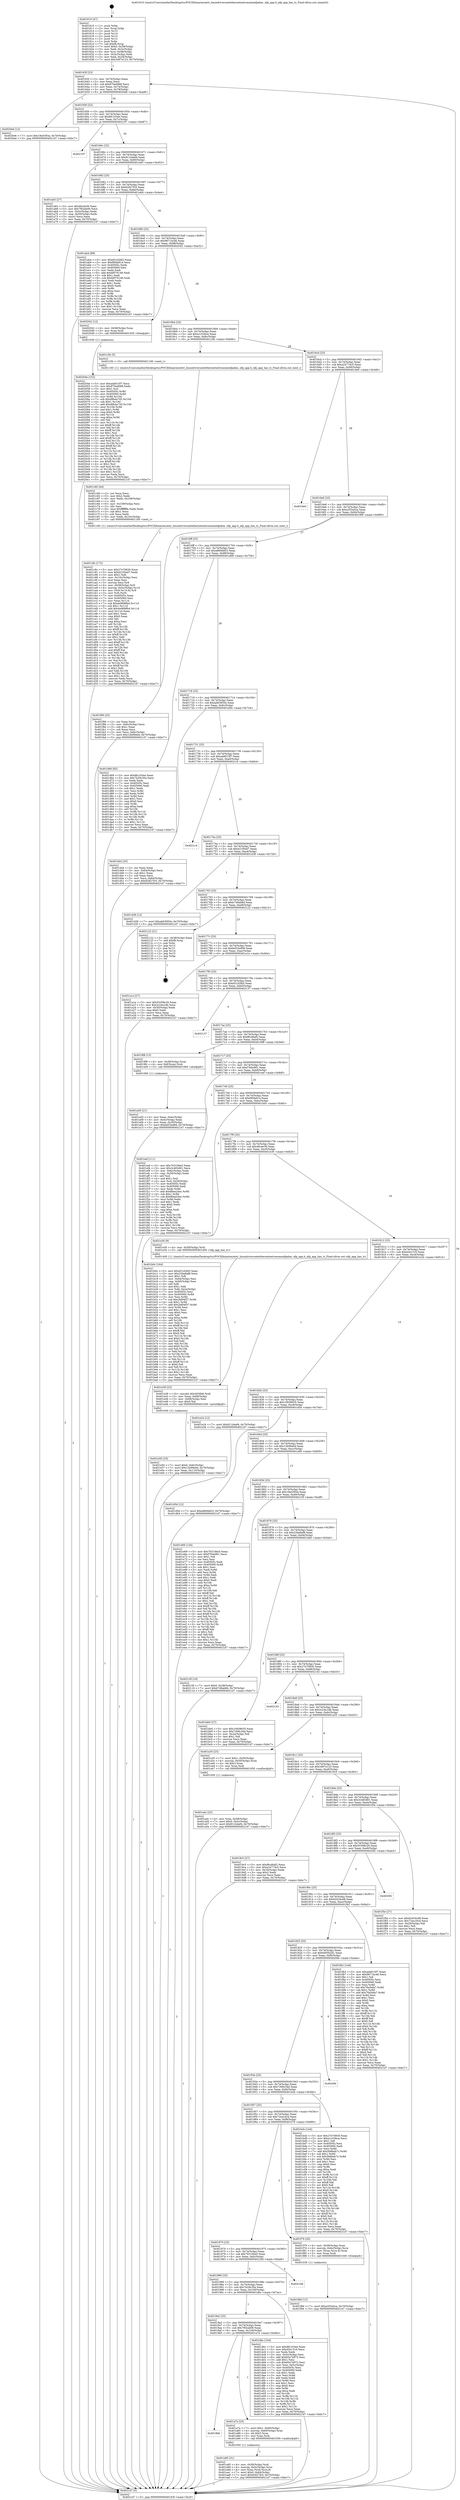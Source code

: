 digraph "0x401610" {
  label = "0x401610 (/mnt/c/Users/mathe/Desktop/tcc/POCII/binaries/extr_linuxdriversnetethernetnetronomenfpabm..nfp_app.h_nfp_app_has_tc_Final-ollvm.out::main(0))"
  labelloc = "t"
  node[shape=record]

  Entry [label="",width=0.3,height=0.3,shape=circle,fillcolor=black,style=filled]
  "0x40163f" [label="{
     0x40163f [23]\l
     | [instrs]\l
     &nbsp;&nbsp;0x40163f \<+3\>: mov -0x70(%rbp),%eax\l
     &nbsp;&nbsp;0x401642 \<+2\>: mov %eax,%ecx\l
     &nbsp;&nbsp;0x401644 \<+6\>: sub $0x870ed068,%ecx\l
     &nbsp;&nbsp;0x40164a \<+3\>: mov %eax,-0x74(%rbp)\l
     &nbsp;&nbsp;0x40164d \<+3\>: mov %ecx,-0x78(%rbp)\l
     &nbsp;&nbsp;0x401650 \<+6\>: je 00000000004020e6 \<main+0xad6\>\l
  }"]
  "0x4020e6" [label="{
     0x4020e6 [12]\l
     | [instrs]\l
     &nbsp;&nbsp;0x4020e6 \<+7\>: movl $0x19a0393a,-0x70(%rbp)\l
     &nbsp;&nbsp;0x4020ed \<+5\>: jmp 00000000004021d7 \<main+0xbc7\>\l
  }"]
  "0x401656" [label="{
     0x401656 [22]\l
     | [instrs]\l
     &nbsp;&nbsp;0x401656 \<+5\>: jmp 000000000040165b \<main+0x4b\>\l
     &nbsp;&nbsp;0x40165b \<+3\>: mov -0x74(%rbp),%eax\l
     &nbsp;&nbsp;0x40165e \<+5\>: sub $0x8fc103ee,%eax\l
     &nbsp;&nbsp;0x401663 \<+3\>: mov %eax,-0x7c(%rbp)\l
     &nbsp;&nbsp;0x401666 \<+6\>: je 0000000000402197 \<main+0xb87\>\l
  }"]
  Exit [label="",width=0.3,height=0.3,shape=circle,fillcolor=black,style=filled,peripheries=2]
  "0x402197" [label="{
     0x402197\l
  }", style=dashed]
  "0x40166c" [label="{
     0x40166c [22]\l
     | [instrs]\l
     &nbsp;&nbsp;0x40166c \<+5\>: jmp 0000000000401671 \<main+0x61\>\l
     &nbsp;&nbsp;0x401671 \<+3\>: mov -0x74(%rbp),%eax\l
     &nbsp;&nbsp;0x401674 \<+5\>: sub $0x911b4ef4,%eax\l
     &nbsp;&nbsp;0x401679 \<+3\>: mov %eax,-0x80(%rbp)\l
     &nbsp;&nbsp;0x40167c \<+6\>: je 0000000000401a63 \<main+0x453\>\l
  }"]
  "0x40204e" [label="{
     0x40204e [152]\l
     | [instrs]\l
     &nbsp;&nbsp;0x40204e \<+5\>: mov $0xadd015f7,%ecx\l
     &nbsp;&nbsp;0x402053 \<+5\>: mov $0x870ed068,%edx\l
     &nbsp;&nbsp;0x402058 \<+3\>: mov $0x1,%sil\l
     &nbsp;&nbsp;0x40205b \<+8\>: mov 0x40505c,%r8d\l
     &nbsp;&nbsp;0x402063 \<+8\>: mov 0x405060,%r9d\l
     &nbsp;&nbsp;0x40206b \<+3\>: mov %r8d,%r10d\l
     &nbsp;&nbsp;0x40206e \<+7\>: sub $0xd9b4a745,%r10d\l
     &nbsp;&nbsp;0x402075 \<+4\>: sub $0x1,%r10d\l
     &nbsp;&nbsp;0x402079 \<+7\>: add $0xd9b4a745,%r10d\l
     &nbsp;&nbsp;0x402080 \<+4\>: imul %r10d,%r8d\l
     &nbsp;&nbsp;0x402084 \<+4\>: and $0x1,%r8d\l
     &nbsp;&nbsp;0x402088 \<+4\>: cmp $0x0,%r8d\l
     &nbsp;&nbsp;0x40208c \<+4\>: sete %r11b\l
     &nbsp;&nbsp;0x402090 \<+4\>: cmp $0xa,%r9d\l
     &nbsp;&nbsp;0x402094 \<+3\>: setl %bl\l
     &nbsp;&nbsp;0x402097 \<+3\>: mov %r11b,%r14b\l
     &nbsp;&nbsp;0x40209a \<+4\>: xor $0xff,%r14b\l
     &nbsp;&nbsp;0x40209e \<+3\>: mov %bl,%r15b\l
     &nbsp;&nbsp;0x4020a1 \<+4\>: xor $0xff,%r15b\l
     &nbsp;&nbsp;0x4020a5 \<+4\>: xor $0x1,%sil\l
     &nbsp;&nbsp;0x4020a9 \<+3\>: mov %r14b,%r12b\l
     &nbsp;&nbsp;0x4020ac \<+4\>: and $0xff,%r12b\l
     &nbsp;&nbsp;0x4020b0 \<+3\>: and %sil,%r11b\l
     &nbsp;&nbsp;0x4020b3 \<+3\>: mov %r15b,%r13b\l
     &nbsp;&nbsp;0x4020b6 \<+4\>: and $0xff,%r13b\l
     &nbsp;&nbsp;0x4020ba \<+3\>: and %sil,%bl\l
     &nbsp;&nbsp;0x4020bd \<+3\>: or %r11b,%r12b\l
     &nbsp;&nbsp;0x4020c0 \<+3\>: or %bl,%r13b\l
     &nbsp;&nbsp;0x4020c3 \<+3\>: xor %r13b,%r12b\l
     &nbsp;&nbsp;0x4020c6 \<+3\>: or %r15b,%r14b\l
     &nbsp;&nbsp;0x4020c9 \<+4\>: xor $0xff,%r14b\l
     &nbsp;&nbsp;0x4020cd \<+4\>: or $0x1,%sil\l
     &nbsp;&nbsp;0x4020d1 \<+3\>: and %sil,%r14b\l
     &nbsp;&nbsp;0x4020d4 \<+3\>: or %r14b,%r12b\l
     &nbsp;&nbsp;0x4020d7 \<+4\>: test $0x1,%r12b\l
     &nbsp;&nbsp;0x4020db \<+3\>: cmovne %edx,%ecx\l
     &nbsp;&nbsp;0x4020de \<+3\>: mov %ecx,-0x70(%rbp)\l
     &nbsp;&nbsp;0x4020e1 \<+5\>: jmp 00000000004021d7 \<main+0xbc7\>\l
  }"]
  "0x401a63" [label="{
     0x401a63 [27]\l
     | [instrs]\l
     &nbsp;&nbsp;0x401a63 \<+5\>: mov $0x46c4e36,%eax\l
     &nbsp;&nbsp;0x401a68 \<+5\>: mov $0x7f02ab06,%ecx\l
     &nbsp;&nbsp;0x401a6d \<+3\>: mov -0x5c(%rbp),%edx\l
     &nbsp;&nbsp;0x401a70 \<+3\>: cmp -0x50(%rbp),%edx\l
     &nbsp;&nbsp;0x401a73 \<+3\>: cmovl %ecx,%eax\l
     &nbsp;&nbsp;0x401a76 \<+3\>: mov %eax,-0x70(%rbp)\l
     &nbsp;&nbsp;0x401a79 \<+5\>: jmp 00000000004021d7 \<main+0xbc7\>\l
  }"]
  "0x401682" [label="{
     0x401682 [25]\l
     | [instrs]\l
     &nbsp;&nbsp;0x401682 \<+5\>: jmp 0000000000401687 \<main+0x77\>\l
     &nbsp;&nbsp;0x401687 \<+3\>: mov -0x74(%rbp),%eax\l
     &nbsp;&nbsp;0x40168a \<+5\>: sub $0x92827fc5,%eax\l
     &nbsp;&nbsp;0x40168f \<+6\>: mov %eax,-0x84(%rbp)\l
     &nbsp;&nbsp;0x401695 \<+6\>: je 0000000000401ab4 \<main+0x4a4\>\l
  }"]
  "0x401f8d" [label="{
     0x401f8d [12]\l
     | [instrs]\l
     &nbsp;&nbsp;0x401f8d \<+7\>: movl $0xa355a5ca,-0x70(%rbp)\l
     &nbsp;&nbsp;0x401f94 \<+5\>: jmp 00000000004021d7 \<main+0xbc7\>\l
  }"]
  "0x401ab4" [label="{
     0x401ab4 [88]\l
     | [instrs]\l
     &nbsp;&nbsp;0x401ab4 \<+5\>: mov $0xd51d2fd3,%eax\l
     &nbsp;&nbsp;0x401ab9 \<+5\>: mov $0xf95fa914,%ecx\l
     &nbsp;&nbsp;0x401abe \<+7\>: mov 0x40505c,%edx\l
     &nbsp;&nbsp;0x401ac5 \<+7\>: mov 0x405060,%esi\l
     &nbsp;&nbsp;0x401acc \<+2\>: mov %edx,%edi\l
     &nbsp;&nbsp;0x401ace \<+6\>: add $0xbf076148,%edi\l
     &nbsp;&nbsp;0x401ad4 \<+3\>: sub $0x1,%edi\l
     &nbsp;&nbsp;0x401ad7 \<+6\>: sub $0xbf076148,%edi\l
     &nbsp;&nbsp;0x401add \<+3\>: imul %edi,%edx\l
     &nbsp;&nbsp;0x401ae0 \<+3\>: and $0x1,%edx\l
     &nbsp;&nbsp;0x401ae3 \<+3\>: cmp $0x0,%edx\l
     &nbsp;&nbsp;0x401ae6 \<+4\>: sete %r8b\l
     &nbsp;&nbsp;0x401aea \<+3\>: cmp $0xa,%esi\l
     &nbsp;&nbsp;0x401aed \<+4\>: setl %r9b\l
     &nbsp;&nbsp;0x401af1 \<+3\>: mov %r8b,%r10b\l
     &nbsp;&nbsp;0x401af4 \<+3\>: and %r9b,%r10b\l
     &nbsp;&nbsp;0x401af7 \<+3\>: xor %r9b,%r8b\l
     &nbsp;&nbsp;0x401afa \<+3\>: or %r8b,%r10b\l
     &nbsp;&nbsp;0x401afd \<+4\>: test $0x1,%r10b\l
     &nbsp;&nbsp;0x401b01 \<+3\>: cmovne %ecx,%eax\l
     &nbsp;&nbsp;0x401b04 \<+3\>: mov %eax,-0x70(%rbp)\l
     &nbsp;&nbsp;0x401b07 \<+5\>: jmp 00000000004021d7 \<main+0xbc7\>\l
  }"]
  "0x40169b" [label="{
     0x40169b [25]\l
     | [instrs]\l
     &nbsp;&nbsp;0x40169b \<+5\>: jmp 00000000004016a0 \<main+0x90\>\l
     &nbsp;&nbsp;0x4016a0 \<+3\>: mov -0x74(%rbp),%eax\l
     &nbsp;&nbsp;0x4016a3 \<+5\>: sub $0x96714c46,%eax\l
     &nbsp;&nbsp;0x4016a8 \<+6\>: mov %eax,-0x88(%rbp)\l
     &nbsp;&nbsp;0x4016ae \<+6\>: je 0000000000402042 \<main+0xa32\>\l
  }"]
  "0x401e50" [label="{
     0x401e50 [25]\l
     | [instrs]\l
     &nbsp;&nbsp;0x401e50 \<+7\>: movl $0x0,-0x6c(%rbp)\l
     &nbsp;&nbsp;0x401e57 \<+7\>: movl $0x12b99a0d,-0x70(%rbp)\l
     &nbsp;&nbsp;0x401e5e \<+6\>: mov %eax,-0x110(%rbp)\l
     &nbsp;&nbsp;0x401e64 \<+5\>: jmp 00000000004021d7 \<main+0xbc7\>\l
  }"]
  "0x402042" [label="{
     0x402042 [12]\l
     | [instrs]\l
     &nbsp;&nbsp;0x402042 \<+4\>: mov -0x58(%rbp),%rax\l
     &nbsp;&nbsp;0x402046 \<+3\>: mov %rax,%rdi\l
     &nbsp;&nbsp;0x402049 \<+5\>: call 0000000000401030 \<free@plt\>\l
     | [calls]\l
     &nbsp;&nbsp;0x401030 \{1\} (unknown)\l
  }"]
  "0x4016b4" [label="{
     0x4016b4 [25]\l
     | [instrs]\l
     &nbsp;&nbsp;0x4016b4 \<+5\>: jmp 00000000004016b9 \<main+0xa9\>\l
     &nbsp;&nbsp;0x4016b9 \<+3\>: mov -0x74(%rbp),%eax\l
     &nbsp;&nbsp;0x4016bc \<+5\>: sub $0xa1c53bce,%eax\l
     &nbsp;&nbsp;0x4016c1 \<+6\>: mov %eax,-0x8c(%rbp)\l
     &nbsp;&nbsp;0x4016c7 \<+6\>: je 0000000000401c5b \<main+0x64b\>\l
  }"]
  "0x401e39" [label="{
     0x401e39 [23]\l
     | [instrs]\l
     &nbsp;&nbsp;0x401e39 \<+10\>: movabs $0x4030b6,%rdi\l
     &nbsp;&nbsp;0x401e43 \<+3\>: mov %eax,-0x68(%rbp)\l
     &nbsp;&nbsp;0x401e46 \<+3\>: mov -0x68(%rbp),%esi\l
     &nbsp;&nbsp;0x401e49 \<+2\>: mov $0x0,%al\l
     &nbsp;&nbsp;0x401e4b \<+5\>: call 0000000000401040 \<printf@plt\>\l
     | [calls]\l
     &nbsp;&nbsp;0x401040 \{1\} (unknown)\l
  }"]
  "0x401c5b" [label="{
     0x401c5b [5]\l
     | [instrs]\l
     &nbsp;&nbsp;0x401c5b \<+5\>: call 0000000000401160 \<next_i\>\l
     | [calls]\l
     &nbsp;&nbsp;0x401160 \{1\} (/mnt/c/Users/mathe/Desktop/tcc/POCII/binaries/extr_linuxdriversnetethernetnetronomenfpabm..nfp_app.h_nfp_app_has_tc_Final-ollvm.out::next_i)\l
  }"]
  "0x4016cd" [label="{
     0x4016cd [25]\l
     | [instrs]\l
     &nbsp;&nbsp;0x4016cd \<+5\>: jmp 00000000004016d2 \<main+0xc2\>\l
     &nbsp;&nbsp;0x4016d2 \<+3\>: mov -0x74(%rbp),%eax\l
     &nbsp;&nbsp;0x4016d5 \<+5\>: sub $0xa24774c5,%eax\l
     &nbsp;&nbsp;0x4016da \<+6\>: mov %eax,-0x90(%rbp)\l
     &nbsp;&nbsp;0x4016e0 \<+6\>: je 00000000004019e0 \<main+0x3d0\>\l
  }"]
  "0x401c8c" [label="{
     0x401c8c [172]\l
     | [instrs]\l
     &nbsp;&nbsp;0x401c8c \<+5\>: mov $0x27e70830,%ecx\l
     &nbsp;&nbsp;0x401c91 \<+5\>: mov $0xb21f5ed7,%edx\l
     &nbsp;&nbsp;0x401c96 \<+3\>: mov $0x1,%dil\l
     &nbsp;&nbsp;0x401c99 \<+6\>: mov -0x10c(%rbp),%esi\l
     &nbsp;&nbsp;0x401c9f \<+3\>: imul %eax,%esi\l
     &nbsp;&nbsp;0x401ca2 \<+3\>: movslq %esi,%r8\l
     &nbsp;&nbsp;0x401ca5 \<+4\>: mov -0x58(%rbp),%r9\l
     &nbsp;&nbsp;0x401ca9 \<+4\>: movslq -0x5c(%rbp),%r10\l
     &nbsp;&nbsp;0x401cad \<+4\>: mov (%r9,%r10,8),%r9\l
     &nbsp;&nbsp;0x401cb1 \<+3\>: mov %r8,(%r9)\l
     &nbsp;&nbsp;0x401cb4 \<+7\>: mov 0x40505c,%eax\l
     &nbsp;&nbsp;0x401cbb \<+7\>: mov 0x405060,%esi\l
     &nbsp;&nbsp;0x401cc2 \<+3\>: mov %eax,%r11d\l
     &nbsp;&nbsp;0x401cc5 \<+7\>: sub $0x4e9688b4,%r11d\l
     &nbsp;&nbsp;0x401ccc \<+4\>: sub $0x1,%r11d\l
     &nbsp;&nbsp;0x401cd0 \<+7\>: add $0x4e9688b4,%r11d\l
     &nbsp;&nbsp;0x401cd7 \<+4\>: imul %r11d,%eax\l
     &nbsp;&nbsp;0x401cdb \<+3\>: and $0x1,%eax\l
     &nbsp;&nbsp;0x401cde \<+3\>: cmp $0x0,%eax\l
     &nbsp;&nbsp;0x401ce1 \<+3\>: sete %bl\l
     &nbsp;&nbsp;0x401ce4 \<+3\>: cmp $0xa,%esi\l
     &nbsp;&nbsp;0x401ce7 \<+4\>: setl %r14b\l
     &nbsp;&nbsp;0x401ceb \<+3\>: mov %bl,%r15b\l
     &nbsp;&nbsp;0x401cee \<+4\>: xor $0xff,%r15b\l
     &nbsp;&nbsp;0x401cf2 \<+3\>: mov %r14b,%r12b\l
     &nbsp;&nbsp;0x401cf5 \<+4\>: xor $0xff,%r12b\l
     &nbsp;&nbsp;0x401cf9 \<+4\>: xor $0x1,%dil\l
     &nbsp;&nbsp;0x401cfd \<+3\>: mov %r15b,%r13b\l
     &nbsp;&nbsp;0x401d00 \<+4\>: and $0xff,%r13b\l
     &nbsp;&nbsp;0x401d04 \<+3\>: and %dil,%bl\l
     &nbsp;&nbsp;0x401d07 \<+3\>: mov %r12b,%al\l
     &nbsp;&nbsp;0x401d0a \<+2\>: and $0xff,%al\l
     &nbsp;&nbsp;0x401d0c \<+3\>: and %dil,%r14b\l
     &nbsp;&nbsp;0x401d0f \<+3\>: or %bl,%r13b\l
     &nbsp;&nbsp;0x401d12 \<+3\>: or %r14b,%al\l
     &nbsp;&nbsp;0x401d15 \<+3\>: xor %al,%r13b\l
     &nbsp;&nbsp;0x401d18 \<+3\>: or %r12b,%r15b\l
     &nbsp;&nbsp;0x401d1b \<+4\>: xor $0xff,%r15b\l
     &nbsp;&nbsp;0x401d1f \<+4\>: or $0x1,%dil\l
     &nbsp;&nbsp;0x401d23 \<+3\>: and %dil,%r15b\l
     &nbsp;&nbsp;0x401d26 \<+3\>: or %r15b,%r13b\l
     &nbsp;&nbsp;0x401d29 \<+4\>: test $0x1,%r13b\l
     &nbsp;&nbsp;0x401d2d \<+3\>: cmovne %edx,%ecx\l
     &nbsp;&nbsp;0x401d30 \<+3\>: mov %ecx,-0x70(%rbp)\l
     &nbsp;&nbsp;0x401d33 \<+5\>: jmp 00000000004021d7 \<main+0xbc7\>\l
  }"]
  "0x4019e0" [label="{
     0x4019e0\l
  }", style=dashed]
  "0x4016e6" [label="{
     0x4016e6 [25]\l
     | [instrs]\l
     &nbsp;&nbsp;0x4016e6 \<+5\>: jmp 00000000004016eb \<main+0xdb\>\l
     &nbsp;&nbsp;0x4016eb \<+3\>: mov -0x74(%rbp),%eax\l
     &nbsp;&nbsp;0x4016ee \<+5\>: sub $0xa355a5ca,%eax\l
     &nbsp;&nbsp;0x4016f3 \<+6\>: mov %eax,-0x94(%rbp)\l
     &nbsp;&nbsp;0x4016f9 \<+6\>: je 0000000000401f99 \<main+0x989\>\l
  }"]
  "0x401c60" [label="{
     0x401c60 [44]\l
     | [instrs]\l
     &nbsp;&nbsp;0x401c60 \<+2\>: xor %ecx,%ecx\l
     &nbsp;&nbsp;0x401c62 \<+5\>: mov $0x2,%edx\l
     &nbsp;&nbsp;0x401c67 \<+6\>: mov %edx,-0x108(%rbp)\l
     &nbsp;&nbsp;0x401c6d \<+1\>: cltd\l
     &nbsp;&nbsp;0x401c6e \<+6\>: mov -0x108(%rbp),%esi\l
     &nbsp;&nbsp;0x401c74 \<+2\>: idiv %esi\l
     &nbsp;&nbsp;0x401c76 \<+6\>: imul $0xfffffffe,%edx,%edx\l
     &nbsp;&nbsp;0x401c7c \<+3\>: sub $0x1,%ecx\l
     &nbsp;&nbsp;0x401c7f \<+2\>: sub %ecx,%edx\l
     &nbsp;&nbsp;0x401c81 \<+6\>: mov %edx,-0x10c(%rbp)\l
     &nbsp;&nbsp;0x401c87 \<+5\>: call 0000000000401160 \<next_i\>\l
     | [calls]\l
     &nbsp;&nbsp;0x401160 \{1\} (/mnt/c/Users/mathe/Desktop/tcc/POCII/binaries/extr_linuxdriversnetethernetnetronomenfpabm..nfp_app.h_nfp_app_has_tc_Final-ollvm.out::next_i)\l
  }"]
  "0x401f99" [label="{
     0x401f99 [25]\l
     | [instrs]\l
     &nbsp;&nbsp;0x401f99 \<+2\>: xor %eax,%eax\l
     &nbsp;&nbsp;0x401f9b \<+3\>: mov -0x6c(%rbp),%ecx\l
     &nbsp;&nbsp;0x401f9e \<+3\>: sub $0x1,%eax\l
     &nbsp;&nbsp;0x401fa1 \<+2\>: sub %eax,%ecx\l
     &nbsp;&nbsp;0x401fa3 \<+3\>: mov %ecx,-0x6c(%rbp)\l
     &nbsp;&nbsp;0x401fa6 \<+7\>: movl $0x12b99a0d,-0x70(%rbp)\l
     &nbsp;&nbsp;0x401fad \<+5\>: jmp 00000000004021d7 \<main+0xbc7\>\l
  }"]
  "0x4016ff" [label="{
     0x4016ff [25]\l
     | [instrs]\l
     &nbsp;&nbsp;0x4016ff \<+5\>: jmp 0000000000401704 \<main+0xf4\>\l
     &nbsp;&nbsp;0x401704 \<+3\>: mov -0x74(%rbp),%eax\l
     &nbsp;&nbsp;0x401707 \<+5\>: sub $0xa869dd53,%eax\l
     &nbsp;&nbsp;0x40170c \<+6\>: mov %eax,-0x98(%rbp)\l
     &nbsp;&nbsp;0x401712 \<+6\>: je 0000000000401d69 \<main+0x759\>\l
  }"]
  "0x401a95" [label="{
     0x401a95 [31]\l
     | [instrs]\l
     &nbsp;&nbsp;0x401a95 \<+4\>: mov -0x58(%rbp),%rdi\l
     &nbsp;&nbsp;0x401a99 \<+4\>: movslq -0x5c(%rbp),%rcx\l
     &nbsp;&nbsp;0x401a9d \<+4\>: mov %rax,(%rdi,%rcx,8)\l
     &nbsp;&nbsp;0x401aa1 \<+7\>: movl $0x0,-0x64(%rbp)\l
     &nbsp;&nbsp;0x401aa8 \<+7\>: movl $0x92827fc5,-0x70(%rbp)\l
     &nbsp;&nbsp;0x401aaf \<+5\>: jmp 00000000004021d7 \<main+0xbc7\>\l
  }"]
  "0x401d69" [label="{
     0x401d69 [83]\l
     | [instrs]\l
     &nbsp;&nbsp;0x401d69 \<+5\>: mov $0x8fc103ee,%eax\l
     &nbsp;&nbsp;0x401d6e \<+5\>: mov $0x7b29c35a,%ecx\l
     &nbsp;&nbsp;0x401d73 \<+2\>: xor %edx,%edx\l
     &nbsp;&nbsp;0x401d75 \<+7\>: mov 0x40505c,%esi\l
     &nbsp;&nbsp;0x401d7c \<+7\>: mov 0x405060,%edi\l
     &nbsp;&nbsp;0x401d83 \<+3\>: sub $0x1,%edx\l
     &nbsp;&nbsp;0x401d86 \<+3\>: mov %esi,%r8d\l
     &nbsp;&nbsp;0x401d89 \<+3\>: add %edx,%r8d\l
     &nbsp;&nbsp;0x401d8c \<+4\>: imul %r8d,%esi\l
     &nbsp;&nbsp;0x401d90 \<+3\>: and $0x1,%esi\l
     &nbsp;&nbsp;0x401d93 \<+3\>: cmp $0x0,%esi\l
     &nbsp;&nbsp;0x401d96 \<+4\>: sete %r9b\l
     &nbsp;&nbsp;0x401d9a \<+3\>: cmp $0xa,%edi\l
     &nbsp;&nbsp;0x401d9d \<+4\>: setl %r10b\l
     &nbsp;&nbsp;0x401da1 \<+3\>: mov %r9b,%r11b\l
     &nbsp;&nbsp;0x401da4 \<+3\>: and %r10b,%r11b\l
     &nbsp;&nbsp;0x401da7 \<+3\>: xor %r10b,%r9b\l
     &nbsp;&nbsp;0x401daa \<+3\>: or %r9b,%r11b\l
     &nbsp;&nbsp;0x401dad \<+4\>: test $0x1,%r11b\l
     &nbsp;&nbsp;0x401db1 \<+3\>: cmovne %ecx,%eax\l
     &nbsp;&nbsp;0x401db4 \<+3\>: mov %eax,-0x70(%rbp)\l
     &nbsp;&nbsp;0x401db7 \<+5\>: jmp 00000000004021d7 \<main+0xbc7\>\l
  }"]
  "0x401718" [label="{
     0x401718 [25]\l
     | [instrs]\l
     &nbsp;&nbsp;0x401718 \<+5\>: jmp 000000000040171d \<main+0x10d\>\l
     &nbsp;&nbsp;0x40171d \<+3\>: mov -0x74(%rbp),%eax\l
     &nbsp;&nbsp;0x401720 \<+5\>: sub $0xab63955e,%eax\l
     &nbsp;&nbsp;0x401725 \<+6\>: mov %eax,-0x9c(%rbp)\l
     &nbsp;&nbsp;0x40172b \<+6\>: je 0000000000401d44 \<main+0x734\>\l
  }"]
  "0x4019bb" [label="{
     0x4019bb\l
  }", style=dashed]
  "0x401d44" [label="{
     0x401d44 [25]\l
     | [instrs]\l
     &nbsp;&nbsp;0x401d44 \<+2\>: xor %eax,%eax\l
     &nbsp;&nbsp;0x401d46 \<+3\>: mov -0x64(%rbp),%ecx\l
     &nbsp;&nbsp;0x401d49 \<+3\>: sub $0x1,%eax\l
     &nbsp;&nbsp;0x401d4c \<+2\>: sub %eax,%ecx\l
     &nbsp;&nbsp;0x401d4e \<+3\>: mov %ecx,-0x64(%rbp)\l
     &nbsp;&nbsp;0x401d51 \<+7\>: movl $0x92827fc5,-0x70(%rbp)\l
     &nbsp;&nbsp;0x401d58 \<+5\>: jmp 00000000004021d7 \<main+0xbc7\>\l
  }"]
  "0x401731" [label="{
     0x401731 [25]\l
     | [instrs]\l
     &nbsp;&nbsp;0x401731 \<+5\>: jmp 0000000000401736 \<main+0x126\>\l
     &nbsp;&nbsp;0x401736 \<+3\>: mov -0x74(%rbp),%eax\l
     &nbsp;&nbsp;0x401739 \<+5\>: sub $0xadd015f7,%eax\l
     &nbsp;&nbsp;0x40173e \<+6\>: mov %eax,-0xa0(%rbp)\l
     &nbsp;&nbsp;0x401744 \<+6\>: je 00000000004021c4 \<main+0xbb4\>\l
  }"]
  "0x401a7e" [label="{
     0x401a7e [23]\l
     | [instrs]\l
     &nbsp;&nbsp;0x401a7e \<+7\>: movl $0x1,-0x60(%rbp)\l
     &nbsp;&nbsp;0x401a85 \<+4\>: movslq -0x60(%rbp),%rax\l
     &nbsp;&nbsp;0x401a89 \<+4\>: shl $0x3,%rax\l
     &nbsp;&nbsp;0x401a8d \<+3\>: mov %rax,%rdi\l
     &nbsp;&nbsp;0x401a90 \<+5\>: call 0000000000401050 \<malloc@plt\>\l
     | [calls]\l
     &nbsp;&nbsp;0x401050 \{1\} (unknown)\l
  }"]
  "0x4021c4" [label="{
     0x4021c4\l
  }", style=dashed]
  "0x40174a" [label="{
     0x40174a [25]\l
     | [instrs]\l
     &nbsp;&nbsp;0x40174a \<+5\>: jmp 000000000040174f \<main+0x13f\>\l
     &nbsp;&nbsp;0x40174f \<+3\>: mov -0x74(%rbp),%eax\l
     &nbsp;&nbsp;0x401752 \<+5\>: sub $0xb21f5ed7,%eax\l
     &nbsp;&nbsp;0x401757 \<+6\>: mov %eax,-0xa4(%rbp)\l
     &nbsp;&nbsp;0x40175d \<+6\>: je 0000000000401d38 \<main+0x728\>\l
  }"]
  "0x4019a2" [label="{
     0x4019a2 [25]\l
     | [instrs]\l
     &nbsp;&nbsp;0x4019a2 \<+5\>: jmp 00000000004019a7 \<main+0x397\>\l
     &nbsp;&nbsp;0x4019a7 \<+3\>: mov -0x74(%rbp),%eax\l
     &nbsp;&nbsp;0x4019aa \<+5\>: sub $0x7f02ab06,%eax\l
     &nbsp;&nbsp;0x4019af \<+6\>: mov %eax,-0x104(%rbp)\l
     &nbsp;&nbsp;0x4019b5 \<+6\>: je 0000000000401a7e \<main+0x46e\>\l
  }"]
  "0x401d38" [label="{
     0x401d38 [12]\l
     | [instrs]\l
     &nbsp;&nbsp;0x401d38 \<+7\>: movl $0xab63955e,-0x70(%rbp)\l
     &nbsp;&nbsp;0x401d3f \<+5\>: jmp 00000000004021d7 \<main+0xbc7\>\l
  }"]
  "0x401763" [label="{
     0x401763 [25]\l
     | [instrs]\l
     &nbsp;&nbsp;0x401763 \<+5\>: jmp 0000000000401768 \<main+0x158\>\l
     &nbsp;&nbsp;0x401768 \<+3\>: mov -0x74(%rbp),%eax\l
     &nbsp;&nbsp;0x40176b \<+5\>: sub $0xb749ab8d,%eax\l
     &nbsp;&nbsp;0x401770 \<+6\>: mov %eax,-0xa8(%rbp)\l
     &nbsp;&nbsp;0x401776 \<+6\>: je 0000000000402122 \<main+0xb12\>\l
  }"]
  "0x401dbc" [label="{
     0x401dbc [104]\l
     | [instrs]\l
     &nbsp;&nbsp;0x401dbc \<+5\>: mov $0x8fc103ee,%eax\l
     &nbsp;&nbsp;0x401dc1 \<+5\>: mov $0xd3e1316,%ecx\l
     &nbsp;&nbsp;0x401dc6 \<+2\>: xor %edx,%edx\l
     &nbsp;&nbsp;0x401dc8 \<+3\>: mov -0x5c(%rbp),%esi\l
     &nbsp;&nbsp;0x401dcb \<+6\>: add $0x65a74972,%esi\l
     &nbsp;&nbsp;0x401dd1 \<+3\>: add $0x1,%esi\l
     &nbsp;&nbsp;0x401dd4 \<+6\>: sub $0x65a74972,%esi\l
     &nbsp;&nbsp;0x401dda \<+3\>: mov %esi,-0x5c(%rbp)\l
     &nbsp;&nbsp;0x401ddd \<+7\>: mov 0x40505c,%esi\l
     &nbsp;&nbsp;0x401de4 \<+7\>: mov 0x405060,%edi\l
     &nbsp;&nbsp;0x401deb \<+3\>: sub $0x1,%edx\l
     &nbsp;&nbsp;0x401dee \<+3\>: mov %esi,%r8d\l
     &nbsp;&nbsp;0x401df1 \<+3\>: add %edx,%r8d\l
     &nbsp;&nbsp;0x401df4 \<+4\>: imul %r8d,%esi\l
     &nbsp;&nbsp;0x401df8 \<+3\>: and $0x1,%esi\l
     &nbsp;&nbsp;0x401dfb \<+3\>: cmp $0x0,%esi\l
     &nbsp;&nbsp;0x401dfe \<+4\>: sete %r9b\l
     &nbsp;&nbsp;0x401e02 \<+3\>: cmp $0xa,%edi\l
     &nbsp;&nbsp;0x401e05 \<+4\>: setl %r10b\l
     &nbsp;&nbsp;0x401e09 \<+3\>: mov %r9b,%r11b\l
     &nbsp;&nbsp;0x401e0c \<+3\>: and %r10b,%r11b\l
     &nbsp;&nbsp;0x401e0f \<+3\>: xor %r10b,%r9b\l
     &nbsp;&nbsp;0x401e12 \<+3\>: or %r9b,%r11b\l
     &nbsp;&nbsp;0x401e15 \<+4\>: test $0x1,%r11b\l
     &nbsp;&nbsp;0x401e19 \<+3\>: cmovne %ecx,%eax\l
     &nbsp;&nbsp;0x401e1c \<+3\>: mov %eax,-0x70(%rbp)\l
     &nbsp;&nbsp;0x401e1f \<+5\>: jmp 00000000004021d7 \<main+0xbc7\>\l
  }"]
  "0x402122" [label="{
     0x402122 [21]\l
     | [instrs]\l
     &nbsp;&nbsp;0x402122 \<+3\>: mov -0x38(%rbp),%eax\l
     &nbsp;&nbsp;0x402125 \<+7\>: add $0xf8,%rsp\l
     &nbsp;&nbsp;0x40212c \<+1\>: pop %rbx\l
     &nbsp;&nbsp;0x40212d \<+2\>: pop %r12\l
     &nbsp;&nbsp;0x40212f \<+2\>: pop %r13\l
     &nbsp;&nbsp;0x402131 \<+2\>: pop %r14\l
     &nbsp;&nbsp;0x402133 \<+2\>: pop %r15\l
     &nbsp;&nbsp;0x402135 \<+1\>: pop %rbp\l
     &nbsp;&nbsp;0x402136 \<+1\>: ret\l
  }"]
  "0x40177c" [label="{
     0x40177c [25]\l
     | [instrs]\l
     &nbsp;&nbsp;0x40177c \<+5\>: jmp 0000000000401781 \<main+0x171\>\l
     &nbsp;&nbsp;0x401781 \<+3\>: mov -0x74(%rbp),%eax\l
     &nbsp;&nbsp;0x401784 \<+5\>: sub $0xbd33ed69,%eax\l
     &nbsp;&nbsp;0x401789 \<+6\>: mov %eax,-0xac(%rbp)\l
     &nbsp;&nbsp;0x40178f \<+6\>: je 0000000000401a1a \<main+0x40a\>\l
  }"]
  "0x401989" [label="{
     0x401989 [25]\l
     | [instrs]\l
     &nbsp;&nbsp;0x401989 \<+5\>: jmp 000000000040198e \<main+0x37e\>\l
     &nbsp;&nbsp;0x40198e \<+3\>: mov -0x74(%rbp),%eax\l
     &nbsp;&nbsp;0x401991 \<+5\>: sub $0x7b29c35a,%eax\l
     &nbsp;&nbsp;0x401996 \<+6\>: mov %eax,-0x100(%rbp)\l
     &nbsp;&nbsp;0x40199c \<+6\>: je 0000000000401dbc \<main+0x7ac\>\l
  }"]
  "0x401a1a" [label="{
     0x401a1a [27]\l
     | [instrs]\l
     &nbsp;&nbsp;0x401a1a \<+5\>: mov $0x55308c20,%eax\l
     &nbsp;&nbsp;0x401a1f \<+5\>: mov $0x2c24e1db,%ecx\l
     &nbsp;&nbsp;0x401a24 \<+3\>: mov -0x30(%rbp),%edx\l
     &nbsp;&nbsp;0x401a27 \<+3\>: cmp $0x0,%edx\l
     &nbsp;&nbsp;0x401a2a \<+3\>: cmove %ecx,%eax\l
     &nbsp;&nbsp;0x401a2d \<+3\>: mov %eax,-0x70(%rbp)\l
     &nbsp;&nbsp;0x401a30 \<+5\>: jmp 00000000004021d7 \<main+0xbc7\>\l
  }"]
  "0x401795" [label="{
     0x401795 [25]\l
     | [instrs]\l
     &nbsp;&nbsp;0x401795 \<+5\>: jmp 000000000040179a \<main+0x18a\>\l
     &nbsp;&nbsp;0x40179a \<+3\>: mov -0x74(%rbp),%eax\l
     &nbsp;&nbsp;0x40179d \<+5\>: sub $0xd51d2fd3,%eax\l
     &nbsp;&nbsp;0x4017a2 \<+6\>: mov %eax,-0xb0(%rbp)\l
     &nbsp;&nbsp;0x4017a8 \<+6\>: je 0000000000402137 \<main+0xb27\>\l
  }"]
  "0x4021b8" [label="{
     0x4021b8\l
  }", style=dashed]
  "0x402137" [label="{
     0x402137\l
  }", style=dashed]
  "0x4017ae" [label="{
     0x4017ae [25]\l
     | [instrs]\l
     &nbsp;&nbsp;0x4017ae \<+5\>: jmp 00000000004017b3 \<main+0x1a3\>\l
     &nbsp;&nbsp;0x4017b3 \<+3\>: mov -0x74(%rbp),%eax\l
     &nbsp;&nbsp;0x4017b6 \<+5\>: sub $0xf6cd6af2,%eax\l
     &nbsp;&nbsp;0x4017bb \<+6\>: mov %eax,-0xb4(%rbp)\l
     &nbsp;&nbsp;0x4017c1 \<+6\>: je 00000000004019f8 \<main+0x3e8\>\l
  }"]
  "0x401970" [label="{
     0x401970 [25]\l
     | [instrs]\l
     &nbsp;&nbsp;0x401970 \<+5\>: jmp 0000000000401975 \<main+0x365\>\l
     &nbsp;&nbsp;0x401975 \<+3\>: mov -0x74(%rbp),%eax\l
     &nbsp;&nbsp;0x401978 \<+5\>: sub $0x76310be5,%eax\l
     &nbsp;&nbsp;0x40197d \<+6\>: mov %eax,-0xfc(%rbp)\l
     &nbsp;&nbsp;0x401983 \<+6\>: je 00000000004021b8 \<main+0xba8\>\l
  }"]
  "0x4019f8" [label="{
     0x4019f8 [13]\l
     | [instrs]\l
     &nbsp;&nbsp;0x4019f8 \<+4\>: mov -0x48(%rbp),%rax\l
     &nbsp;&nbsp;0x4019fc \<+4\>: mov 0x8(%rax),%rdi\l
     &nbsp;&nbsp;0x401a00 \<+5\>: call 0000000000401060 \<atoi@plt\>\l
     | [calls]\l
     &nbsp;&nbsp;0x401060 \{1\} (unknown)\l
  }"]
  "0x4017c7" [label="{
     0x4017c7 [25]\l
     | [instrs]\l
     &nbsp;&nbsp;0x4017c7 \<+5\>: jmp 00000000004017cc \<main+0x1bc\>\l
     &nbsp;&nbsp;0x4017cc \<+3\>: mov -0x74(%rbp),%eax\l
     &nbsp;&nbsp;0x4017cf \<+5\>: sub $0xf764e991,%eax\l
     &nbsp;&nbsp;0x4017d4 \<+6\>: mov %eax,-0xb8(%rbp)\l
     &nbsp;&nbsp;0x4017da \<+6\>: je 0000000000401eef \<main+0x8df\>\l
  }"]
  "0x401f79" [label="{
     0x401f79 [20]\l
     | [instrs]\l
     &nbsp;&nbsp;0x401f79 \<+4\>: mov -0x58(%rbp),%rax\l
     &nbsp;&nbsp;0x401f7d \<+4\>: movslq -0x6c(%rbp),%rcx\l
     &nbsp;&nbsp;0x401f81 \<+4\>: mov (%rax,%rcx,8),%rax\l
     &nbsp;&nbsp;0x401f85 \<+3\>: mov %rax,%rdi\l
     &nbsp;&nbsp;0x401f88 \<+5\>: call 0000000000401030 \<free@plt\>\l
     | [calls]\l
     &nbsp;&nbsp;0x401030 \{1\} (unknown)\l
  }"]
  "0x401eef" [label="{
     0x401eef [111]\l
     | [instrs]\l
     &nbsp;&nbsp;0x401eef \<+5\>: mov $0x76310be5,%eax\l
     &nbsp;&nbsp;0x401ef4 \<+5\>: mov $0x3c483d91,%ecx\l
     &nbsp;&nbsp;0x401ef9 \<+3\>: mov -0x6c(%rbp),%edx\l
     &nbsp;&nbsp;0x401efc \<+3\>: cmp -0x50(%rbp),%edx\l
     &nbsp;&nbsp;0x401eff \<+4\>: setl %sil\l
     &nbsp;&nbsp;0x401f03 \<+4\>: and $0x1,%sil\l
     &nbsp;&nbsp;0x401f07 \<+4\>: mov %sil,-0x29(%rbp)\l
     &nbsp;&nbsp;0x401f0b \<+7\>: mov 0x40505c,%edx\l
     &nbsp;&nbsp;0x401f12 \<+7\>: mov 0x405060,%edi\l
     &nbsp;&nbsp;0x401f19 \<+3\>: mov %edx,%r8d\l
     &nbsp;&nbsp;0x401f1c \<+7\>: add $0x8bea24ec,%r8d\l
     &nbsp;&nbsp;0x401f23 \<+4\>: sub $0x1,%r8d\l
     &nbsp;&nbsp;0x401f27 \<+7\>: sub $0x8bea24ec,%r8d\l
     &nbsp;&nbsp;0x401f2e \<+4\>: imul %r8d,%edx\l
     &nbsp;&nbsp;0x401f32 \<+3\>: and $0x1,%edx\l
     &nbsp;&nbsp;0x401f35 \<+3\>: cmp $0x0,%edx\l
     &nbsp;&nbsp;0x401f38 \<+4\>: sete %sil\l
     &nbsp;&nbsp;0x401f3c \<+3\>: cmp $0xa,%edi\l
     &nbsp;&nbsp;0x401f3f \<+4\>: setl %r9b\l
     &nbsp;&nbsp;0x401f43 \<+3\>: mov %sil,%r10b\l
     &nbsp;&nbsp;0x401f46 \<+3\>: and %r9b,%r10b\l
     &nbsp;&nbsp;0x401f49 \<+3\>: xor %r9b,%sil\l
     &nbsp;&nbsp;0x401f4c \<+3\>: or %sil,%r10b\l
     &nbsp;&nbsp;0x401f4f \<+4\>: test $0x1,%r10b\l
     &nbsp;&nbsp;0x401f53 \<+3\>: cmovne %ecx,%eax\l
     &nbsp;&nbsp;0x401f56 \<+3\>: mov %eax,-0x70(%rbp)\l
     &nbsp;&nbsp;0x401f59 \<+5\>: jmp 00000000004021d7 \<main+0xbc7\>\l
  }"]
  "0x4017e0" [label="{
     0x4017e0 [25]\l
     | [instrs]\l
     &nbsp;&nbsp;0x4017e0 \<+5\>: jmp 00000000004017e5 \<main+0x1d5\>\l
     &nbsp;&nbsp;0x4017e5 \<+3\>: mov -0x74(%rbp),%eax\l
     &nbsp;&nbsp;0x4017e8 \<+5\>: sub $0xf95fa914,%eax\l
     &nbsp;&nbsp;0x4017ed \<+6\>: mov %eax,-0xbc(%rbp)\l
     &nbsp;&nbsp;0x4017f3 \<+6\>: je 0000000000401b0c \<main+0x4fc\>\l
  }"]
  "0x401957" [label="{
     0x401957 [25]\l
     | [instrs]\l
     &nbsp;&nbsp;0x401957 \<+5\>: jmp 000000000040195c \<main+0x34c\>\l
     &nbsp;&nbsp;0x40195c \<+3\>: mov -0x74(%rbp),%eax\l
     &nbsp;&nbsp;0x40195f \<+5\>: sub $0x72ea16c4,%eax\l
     &nbsp;&nbsp;0x401964 \<+6\>: mov %eax,-0xf8(%rbp)\l
     &nbsp;&nbsp;0x40196a \<+6\>: je 0000000000401f79 \<main+0x969\>\l
  }"]
  "0x401b0c" [label="{
     0x401b0c [164]\l
     | [instrs]\l
     &nbsp;&nbsp;0x401b0c \<+5\>: mov $0xd51d2fd3,%eax\l
     &nbsp;&nbsp;0x401b11 \<+5\>: mov $0x22ba8af8,%ecx\l
     &nbsp;&nbsp;0x401b16 \<+2\>: mov $0x1,%dl\l
     &nbsp;&nbsp;0x401b18 \<+3\>: mov -0x64(%rbp),%esi\l
     &nbsp;&nbsp;0x401b1b \<+3\>: cmp -0x60(%rbp),%esi\l
     &nbsp;&nbsp;0x401b1e \<+4\>: setl %dil\l
     &nbsp;&nbsp;0x401b22 \<+4\>: and $0x1,%dil\l
     &nbsp;&nbsp;0x401b26 \<+4\>: mov %dil,-0x2a(%rbp)\l
     &nbsp;&nbsp;0x401b2a \<+7\>: mov 0x40505c,%esi\l
     &nbsp;&nbsp;0x401b31 \<+8\>: mov 0x405060,%r8d\l
     &nbsp;&nbsp;0x401b39 \<+3\>: mov %esi,%r9d\l
     &nbsp;&nbsp;0x401b3c \<+7\>: sub $0x2bf04f37,%r9d\l
     &nbsp;&nbsp;0x401b43 \<+4\>: sub $0x1,%r9d\l
     &nbsp;&nbsp;0x401b47 \<+7\>: add $0x2bf04f37,%r9d\l
     &nbsp;&nbsp;0x401b4e \<+4\>: imul %r9d,%esi\l
     &nbsp;&nbsp;0x401b52 \<+3\>: and $0x1,%esi\l
     &nbsp;&nbsp;0x401b55 \<+3\>: cmp $0x0,%esi\l
     &nbsp;&nbsp;0x401b58 \<+4\>: sete %dil\l
     &nbsp;&nbsp;0x401b5c \<+4\>: cmp $0xa,%r8d\l
     &nbsp;&nbsp;0x401b60 \<+4\>: setl %r10b\l
     &nbsp;&nbsp;0x401b64 \<+3\>: mov %dil,%r11b\l
     &nbsp;&nbsp;0x401b67 \<+4\>: xor $0xff,%r11b\l
     &nbsp;&nbsp;0x401b6b \<+3\>: mov %r10b,%bl\l
     &nbsp;&nbsp;0x401b6e \<+3\>: xor $0xff,%bl\l
     &nbsp;&nbsp;0x401b71 \<+3\>: xor $0x0,%dl\l
     &nbsp;&nbsp;0x401b74 \<+3\>: mov %r11b,%r14b\l
     &nbsp;&nbsp;0x401b77 \<+4\>: and $0x0,%r14b\l
     &nbsp;&nbsp;0x401b7b \<+3\>: and %dl,%dil\l
     &nbsp;&nbsp;0x401b7e \<+3\>: mov %bl,%r15b\l
     &nbsp;&nbsp;0x401b81 \<+4\>: and $0x0,%r15b\l
     &nbsp;&nbsp;0x401b85 \<+3\>: and %dl,%r10b\l
     &nbsp;&nbsp;0x401b88 \<+3\>: or %dil,%r14b\l
     &nbsp;&nbsp;0x401b8b \<+3\>: or %r10b,%r15b\l
     &nbsp;&nbsp;0x401b8e \<+3\>: xor %r15b,%r14b\l
     &nbsp;&nbsp;0x401b91 \<+3\>: or %bl,%r11b\l
     &nbsp;&nbsp;0x401b94 \<+4\>: xor $0xff,%r11b\l
     &nbsp;&nbsp;0x401b98 \<+3\>: or $0x0,%dl\l
     &nbsp;&nbsp;0x401b9b \<+3\>: and %dl,%r11b\l
     &nbsp;&nbsp;0x401b9e \<+3\>: or %r11b,%r14b\l
     &nbsp;&nbsp;0x401ba1 \<+4\>: test $0x1,%r14b\l
     &nbsp;&nbsp;0x401ba5 \<+3\>: cmovne %ecx,%eax\l
     &nbsp;&nbsp;0x401ba8 \<+3\>: mov %eax,-0x70(%rbp)\l
     &nbsp;&nbsp;0x401bab \<+5\>: jmp 00000000004021d7 \<main+0xbc7\>\l
  }"]
  "0x4017f9" [label="{
     0x4017f9 [25]\l
     | [instrs]\l
     &nbsp;&nbsp;0x4017f9 \<+5\>: jmp 00000000004017fe \<main+0x1ee\>\l
     &nbsp;&nbsp;0x4017fe \<+3\>: mov -0x74(%rbp),%eax\l
     &nbsp;&nbsp;0x401801 \<+5\>: sub $0x46c4e36,%eax\l
     &nbsp;&nbsp;0x401806 \<+6\>: mov %eax,-0xc0(%rbp)\l
     &nbsp;&nbsp;0x40180c \<+6\>: je 0000000000401e30 \<main+0x820\>\l
  }"]
  "0x401bcb" [label="{
     0x401bcb [144]\l
     | [instrs]\l
     &nbsp;&nbsp;0x401bcb \<+5\>: mov $0x27e70830,%eax\l
     &nbsp;&nbsp;0x401bd0 \<+5\>: mov $0xa1c53bce,%ecx\l
     &nbsp;&nbsp;0x401bd5 \<+2\>: mov $0x1,%dl\l
     &nbsp;&nbsp;0x401bd7 \<+7\>: mov 0x40505c,%esi\l
     &nbsp;&nbsp;0x401bde \<+7\>: mov 0x405060,%edi\l
     &nbsp;&nbsp;0x401be5 \<+3\>: mov %esi,%r8d\l
     &nbsp;&nbsp;0x401be8 \<+7\>: add $0x5b8beb7c,%r8d\l
     &nbsp;&nbsp;0x401bef \<+4\>: sub $0x1,%r8d\l
     &nbsp;&nbsp;0x401bf3 \<+7\>: sub $0x5b8beb7c,%r8d\l
     &nbsp;&nbsp;0x401bfa \<+4\>: imul %r8d,%esi\l
     &nbsp;&nbsp;0x401bfe \<+3\>: and $0x1,%esi\l
     &nbsp;&nbsp;0x401c01 \<+3\>: cmp $0x0,%esi\l
     &nbsp;&nbsp;0x401c04 \<+4\>: sete %r9b\l
     &nbsp;&nbsp;0x401c08 \<+3\>: cmp $0xa,%edi\l
     &nbsp;&nbsp;0x401c0b \<+4\>: setl %r10b\l
     &nbsp;&nbsp;0x401c0f \<+3\>: mov %r9b,%r11b\l
     &nbsp;&nbsp;0x401c12 \<+4\>: xor $0xff,%r11b\l
     &nbsp;&nbsp;0x401c16 \<+3\>: mov %r10b,%bl\l
     &nbsp;&nbsp;0x401c19 \<+3\>: xor $0xff,%bl\l
     &nbsp;&nbsp;0x401c1c \<+3\>: xor $0x0,%dl\l
     &nbsp;&nbsp;0x401c1f \<+3\>: mov %r11b,%r14b\l
     &nbsp;&nbsp;0x401c22 \<+4\>: and $0x0,%r14b\l
     &nbsp;&nbsp;0x401c26 \<+3\>: and %dl,%r9b\l
     &nbsp;&nbsp;0x401c29 \<+3\>: mov %bl,%r15b\l
     &nbsp;&nbsp;0x401c2c \<+4\>: and $0x0,%r15b\l
     &nbsp;&nbsp;0x401c30 \<+3\>: and %dl,%r10b\l
     &nbsp;&nbsp;0x401c33 \<+3\>: or %r9b,%r14b\l
     &nbsp;&nbsp;0x401c36 \<+3\>: or %r10b,%r15b\l
     &nbsp;&nbsp;0x401c39 \<+3\>: xor %r15b,%r14b\l
     &nbsp;&nbsp;0x401c3c \<+3\>: or %bl,%r11b\l
     &nbsp;&nbsp;0x401c3f \<+4\>: xor $0xff,%r11b\l
     &nbsp;&nbsp;0x401c43 \<+3\>: or $0x0,%dl\l
     &nbsp;&nbsp;0x401c46 \<+3\>: and %dl,%r11b\l
     &nbsp;&nbsp;0x401c49 \<+3\>: or %r11b,%r14b\l
     &nbsp;&nbsp;0x401c4c \<+4\>: test $0x1,%r14b\l
     &nbsp;&nbsp;0x401c50 \<+3\>: cmovne %ecx,%eax\l
     &nbsp;&nbsp;0x401c53 \<+3\>: mov %eax,-0x70(%rbp)\l
     &nbsp;&nbsp;0x401c56 \<+5\>: jmp 00000000004021d7 \<main+0xbc7\>\l
  }"]
  "0x401e30" [label="{
     0x401e30 [9]\l
     | [instrs]\l
     &nbsp;&nbsp;0x401e30 \<+4\>: mov -0x58(%rbp),%rdi\l
     &nbsp;&nbsp;0x401e34 \<+5\>: call 0000000000401400 \<nfp_app_has_tc\>\l
     | [calls]\l
     &nbsp;&nbsp;0x401400 \{1\} (/mnt/c/Users/mathe/Desktop/tcc/POCII/binaries/extr_linuxdriversnetethernetnetronomenfpabm..nfp_app.h_nfp_app_has_tc_Final-ollvm.out::nfp_app_has_tc)\l
  }"]
  "0x401812" [label="{
     0x401812 [25]\l
     | [instrs]\l
     &nbsp;&nbsp;0x401812 \<+5\>: jmp 0000000000401817 \<main+0x207\>\l
     &nbsp;&nbsp;0x401817 \<+3\>: mov -0x74(%rbp),%eax\l
     &nbsp;&nbsp;0x40181a \<+5\>: sub $0xd3e1316,%eax\l
     &nbsp;&nbsp;0x40181f \<+6\>: mov %eax,-0xc4(%rbp)\l
     &nbsp;&nbsp;0x401825 \<+6\>: je 0000000000401e24 \<main+0x814\>\l
  }"]
  "0x40193e" [label="{
     0x40193e [25]\l
     | [instrs]\l
     &nbsp;&nbsp;0x40193e \<+5\>: jmp 0000000000401943 \<main+0x333\>\l
     &nbsp;&nbsp;0x401943 \<+3\>: mov -0x74(%rbp),%eax\l
     &nbsp;&nbsp;0x401946 \<+5\>: sub $0x7268c34d,%eax\l
     &nbsp;&nbsp;0x40194b \<+6\>: mov %eax,-0xf4(%rbp)\l
     &nbsp;&nbsp;0x401951 \<+6\>: je 0000000000401bcb \<main+0x5bb\>\l
  }"]
  "0x401e24" [label="{
     0x401e24 [12]\l
     | [instrs]\l
     &nbsp;&nbsp;0x401e24 \<+7\>: movl $0x911b4ef4,-0x70(%rbp)\l
     &nbsp;&nbsp;0x401e2b \<+5\>: jmp 00000000004021d7 \<main+0xbc7\>\l
  }"]
  "0x40182b" [label="{
     0x40182b [25]\l
     | [instrs]\l
     &nbsp;&nbsp;0x40182b \<+5\>: jmp 0000000000401830 \<main+0x220\>\l
     &nbsp;&nbsp;0x401830 \<+3\>: mov -0x74(%rbp),%eax\l
     &nbsp;&nbsp;0x401833 \<+5\>: sub $0x10938635,%eax\l
     &nbsp;&nbsp;0x401838 \<+6\>: mov %eax,-0xc8(%rbp)\l
     &nbsp;&nbsp;0x40183e \<+6\>: je 0000000000401d5d \<main+0x74d\>\l
  }"]
  "0x4020fe" [label="{
     0x4020fe\l
  }", style=dashed]
  "0x401d5d" [label="{
     0x401d5d [12]\l
     | [instrs]\l
     &nbsp;&nbsp;0x401d5d \<+7\>: movl $0xa869dd53,-0x70(%rbp)\l
     &nbsp;&nbsp;0x401d64 \<+5\>: jmp 00000000004021d7 \<main+0xbc7\>\l
  }"]
  "0x401844" [label="{
     0x401844 [25]\l
     | [instrs]\l
     &nbsp;&nbsp;0x401844 \<+5\>: jmp 0000000000401849 \<main+0x239\>\l
     &nbsp;&nbsp;0x401849 \<+3\>: mov -0x74(%rbp),%eax\l
     &nbsp;&nbsp;0x40184c \<+5\>: sub $0x12b99a0d,%eax\l
     &nbsp;&nbsp;0x401851 \<+6\>: mov %eax,-0xcc(%rbp)\l
     &nbsp;&nbsp;0x401857 \<+6\>: je 0000000000401e69 \<main+0x859\>\l
  }"]
  "0x401925" [label="{
     0x401925 [25]\l
     | [instrs]\l
     &nbsp;&nbsp;0x401925 \<+5\>: jmp 000000000040192a \<main+0x31a\>\l
     &nbsp;&nbsp;0x40192a \<+3\>: mov -0x74(%rbp),%eax\l
     &nbsp;&nbsp;0x40192d \<+5\>: sub $0x6405b281,%eax\l
     &nbsp;&nbsp;0x401932 \<+6\>: mov %eax,-0xf0(%rbp)\l
     &nbsp;&nbsp;0x401938 \<+6\>: je 00000000004020fe \<main+0xaee\>\l
  }"]
  "0x401e69" [label="{
     0x401e69 [134]\l
     | [instrs]\l
     &nbsp;&nbsp;0x401e69 \<+5\>: mov $0x76310be5,%eax\l
     &nbsp;&nbsp;0x401e6e \<+5\>: mov $0xf764e991,%ecx\l
     &nbsp;&nbsp;0x401e73 \<+2\>: mov $0x1,%dl\l
     &nbsp;&nbsp;0x401e75 \<+2\>: xor %esi,%esi\l
     &nbsp;&nbsp;0x401e77 \<+7\>: mov 0x40505c,%edi\l
     &nbsp;&nbsp;0x401e7e \<+8\>: mov 0x405060,%r8d\l
     &nbsp;&nbsp;0x401e86 \<+3\>: sub $0x1,%esi\l
     &nbsp;&nbsp;0x401e89 \<+3\>: mov %edi,%r9d\l
     &nbsp;&nbsp;0x401e8c \<+3\>: add %esi,%r9d\l
     &nbsp;&nbsp;0x401e8f \<+4\>: imul %r9d,%edi\l
     &nbsp;&nbsp;0x401e93 \<+3\>: and $0x1,%edi\l
     &nbsp;&nbsp;0x401e96 \<+3\>: cmp $0x0,%edi\l
     &nbsp;&nbsp;0x401e99 \<+4\>: sete %r10b\l
     &nbsp;&nbsp;0x401e9d \<+4\>: cmp $0xa,%r8d\l
     &nbsp;&nbsp;0x401ea1 \<+4\>: setl %r11b\l
     &nbsp;&nbsp;0x401ea5 \<+3\>: mov %r10b,%bl\l
     &nbsp;&nbsp;0x401ea8 \<+3\>: xor $0xff,%bl\l
     &nbsp;&nbsp;0x401eab \<+3\>: mov %r11b,%r14b\l
     &nbsp;&nbsp;0x401eae \<+4\>: xor $0xff,%r14b\l
     &nbsp;&nbsp;0x401eb2 \<+3\>: xor $0x1,%dl\l
     &nbsp;&nbsp;0x401eb5 \<+3\>: mov %bl,%r15b\l
     &nbsp;&nbsp;0x401eb8 \<+4\>: and $0xff,%r15b\l
     &nbsp;&nbsp;0x401ebc \<+3\>: and %dl,%r10b\l
     &nbsp;&nbsp;0x401ebf \<+3\>: mov %r14b,%r12b\l
     &nbsp;&nbsp;0x401ec2 \<+4\>: and $0xff,%r12b\l
     &nbsp;&nbsp;0x401ec6 \<+3\>: and %dl,%r11b\l
     &nbsp;&nbsp;0x401ec9 \<+3\>: or %r10b,%r15b\l
     &nbsp;&nbsp;0x401ecc \<+3\>: or %r11b,%r12b\l
     &nbsp;&nbsp;0x401ecf \<+3\>: xor %r12b,%r15b\l
     &nbsp;&nbsp;0x401ed2 \<+3\>: or %r14b,%bl\l
     &nbsp;&nbsp;0x401ed5 \<+3\>: xor $0xff,%bl\l
     &nbsp;&nbsp;0x401ed8 \<+3\>: or $0x1,%dl\l
     &nbsp;&nbsp;0x401edb \<+2\>: and %dl,%bl\l
     &nbsp;&nbsp;0x401edd \<+3\>: or %bl,%r15b\l
     &nbsp;&nbsp;0x401ee0 \<+4\>: test $0x1,%r15b\l
     &nbsp;&nbsp;0x401ee4 \<+3\>: cmovne %ecx,%eax\l
     &nbsp;&nbsp;0x401ee7 \<+3\>: mov %eax,-0x70(%rbp)\l
     &nbsp;&nbsp;0x401eea \<+5\>: jmp 00000000004021d7 \<main+0xbc7\>\l
  }"]
  "0x40185d" [label="{
     0x40185d [25]\l
     | [instrs]\l
     &nbsp;&nbsp;0x40185d \<+5\>: jmp 0000000000401862 \<main+0x252\>\l
     &nbsp;&nbsp;0x401862 \<+3\>: mov -0x74(%rbp),%eax\l
     &nbsp;&nbsp;0x401865 \<+5\>: sub $0x19a0393a,%eax\l
     &nbsp;&nbsp;0x40186a \<+6\>: mov %eax,-0xd0(%rbp)\l
     &nbsp;&nbsp;0x401870 \<+6\>: je 000000000040210f \<main+0xaff\>\l
  }"]
  "0x401fb2" [label="{
     0x401fb2 [144]\l
     | [instrs]\l
     &nbsp;&nbsp;0x401fb2 \<+5\>: mov $0xadd015f7,%eax\l
     &nbsp;&nbsp;0x401fb7 \<+5\>: mov $0x96714c46,%ecx\l
     &nbsp;&nbsp;0x401fbc \<+2\>: mov $0x1,%dl\l
     &nbsp;&nbsp;0x401fbe \<+7\>: mov 0x40505c,%esi\l
     &nbsp;&nbsp;0x401fc5 \<+7\>: mov 0x405060,%edi\l
     &nbsp;&nbsp;0x401fcc \<+3\>: mov %esi,%r8d\l
     &nbsp;&nbsp;0x401fcf \<+7\>: sub $0x76a5efa7,%r8d\l
     &nbsp;&nbsp;0x401fd6 \<+4\>: sub $0x1,%r8d\l
     &nbsp;&nbsp;0x401fda \<+7\>: add $0x76a5efa7,%r8d\l
     &nbsp;&nbsp;0x401fe1 \<+4\>: imul %r8d,%esi\l
     &nbsp;&nbsp;0x401fe5 \<+3\>: and $0x1,%esi\l
     &nbsp;&nbsp;0x401fe8 \<+3\>: cmp $0x0,%esi\l
     &nbsp;&nbsp;0x401feb \<+4\>: sete %r9b\l
     &nbsp;&nbsp;0x401fef \<+3\>: cmp $0xa,%edi\l
     &nbsp;&nbsp;0x401ff2 \<+4\>: setl %r10b\l
     &nbsp;&nbsp;0x401ff6 \<+3\>: mov %r9b,%r11b\l
     &nbsp;&nbsp;0x401ff9 \<+4\>: xor $0xff,%r11b\l
     &nbsp;&nbsp;0x401ffd \<+3\>: mov %r10b,%bl\l
     &nbsp;&nbsp;0x402000 \<+3\>: xor $0xff,%bl\l
     &nbsp;&nbsp;0x402003 \<+3\>: xor $0x0,%dl\l
     &nbsp;&nbsp;0x402006 \<+3\>: mov %r11b,%r14b\l
     &nbsp;&nbsp;0x402009 \<+4\>: and $0x0,%r14b\l
     &nbsp;&nbsp;0x40200d \<+3\>: and %dl,%r9b\l
     &nbsp;&nbsp;0x402010 \<+3\>: mov %bl,%r15b\l
     &nbsp;&nbsp;0x402013 \<+4\>: and $0x0,%r15b\l
     &nbsp;&nbsp;0x402017 \<+3\>: and %dl,%r10b\l
     &nbsp;&nbsp;0x40201a \<+3\>: or %r9b,%r14b\l
     &nbsp;&nbsp;0x40201d \<+3\>: or %r10b,%r15b\l
     &nbsp;&nbsp;0x402020 \<+3\>: xor %r15b,%r14b\l
     &nbsp;&nbsp;0x402023 \<+3\>: or %bl,%r11b\l
     &nbsp;&nbsp;0x402026 \<+4\>: xor $0xff,%r11b\l
     &nbsp;&nbsp;0x40202a \<+3\>: or $0x0,%dl\l
     &nbsp;&nbsp;0x40202d \<+3\>: and %dl,%r11b\l
     &nbsp;&nbsp;0x402030 \<+3\>: or %r11b,%r14b\l
     &nbsp;&nbsp;0x402033 \<+4\>: test $0x1,%r14b\l
     &nbsp;&nbsp;0x402037 \<+3\>: cmovne %ecx,%eax\l
     &nbsp;&nbsp;0x40203a \<+3\>: mov %eax,-0x70(%rbp)\l
     &nbsp;&nbsp;0x40203d \<+5\>: jmp 00000000004021d7 \<main+0xbc7\>\l
  }"]
  "0x40210f" [label="{
     0x40210f [19]\l
     | [instrs]\l
     &nbsp;&nbsp;0x40210f \<+7\>: movl $0x0,-0x38(%rbp)\l
     &nbsp;&nbsp;0x402116 \<+7\>: movl $0xb749ab8d,-0x70(%rbp)\l
     &nbsp;&nbsp;0x40211d \<+5\>: jmp 00000000004021d7 \<main+0xbc7\>\l
  }"]
  "0x401876" [label="{
     0x401876 [25]\l
     | [instrs]\l
     &nbsp;&nbsp;0x401876 \<+5\>: jmp 000000000040187b \<main+0x26b\>\l
     &nbsp;&nbsp;0x40187b \<+3\>: mov -0x74(%rbp),%eax\l
     &nbsp;&nbsp;0x40187e \<+5\>: sub $0x22ba8af8,%eax\l
     &nbsp;&nbsp;0x401883 \<+6\>: mov %eax,-0xd4(%rbp)\l
     &nbsp;&nbsp;0x401889 \<+6\>: je 0000000000401bb0 \<main+0x5a0\>\l
  }"]
  "0x40190c" [label="{
     0x40190c [25]\l
     | [instrs]\l
     &nbsp;&nbsp;0x40190c \<+5\>: jmp 0000000000401911 \<main+0x301\>\l
     &nbsp;&nbsp;0x401911 \<+3\>: mov -0x74(%rbp),%eax\l
     &nbsp;&nbsp;0x401914 \<+5\>: sub $0x62434cd8,%eax\l
     &nbsp;&nbsp;0x401919 \<+6\>: mov %eax,-0xec(%rbp)\l
     &nbsp;&nbsp;0x40191f \<+6\>: je 0000000000401fb2 \<main+0x9a2\>\l
  }"]
  "0x401bb0" [label="{
     0x401bb0 [27]\l
     | [instrs]\l
     &nbsp;&nbsp;0x401bb0 \<+5\>: mov $0x10938635,%eax\l
     &nbsp;&nbsp;0x401bb5 \<+5\>: mov $0x7268c34d,%ecx\l
     &nbsp;&nbsp;0x401bba \<+3\>: mov -0x2a(%rbp),%dl\l
     &nbsp;&nbsp;0x401bbd \<+3\>: test $0x1,%dl\l
     &nbsp;&nbsp;0x401bc0 \<+3\>: cmovne %ecx,%eax\l
     &nbsp;&nbsp;0x401bc3 \<+3\>: mov %eax,-0x70(%rbp)\l
     &nbsp;&nbsp;0x401bc6 \<+5\>: jmp 00000000004021d7 \<main+0xbc7\>\l
  }"]
  "0x40188f" [label="{
     0x40188f [25]\l
     | [instrs]\l
     &nbsp;&nbsp;0x40188f \<+5\>: jmp 0000000000401894 \<main+0x284\>\l
     &nbsp;&nbsp;0x401894 \<+3\>: mov -0x74(%rbp),%eax\l
     &nbsp;&nbsp;0x401897 \<+5\>: sub $0x27e70830,%eax\l
     &nbsp;&nbsp;0x40189c \<+6\>: mov %eax,-0xd8(%rbp)\l
     &nbsp;&nbsp;0x4018a2 \<+6\>: je 0000000000402143 \<main+0xb33\>\l
  }"]
  "0x4020f2" [label="{
     0x4020f2\l
  }", style=dashed]
  "0x402143" [label="{
     0x402143\l
  }", style=dashed]
  "0x4018a8" [label="{
     0x4018a8 [25]\l
     | [instrs]\l
     &nbsp;&nbsp;0x4018a8 \<+5\>: jmp 00000000004018ad \<main+0x29d\>\l
     &nbsp;&nbsp;0x4018ad \<+3\>: mov -0x74(%rbp),%eax\l
     &nbsp;&nbsp;0x4018b0 \<+5\>: sub $0x2c24e1db,%eax\l
     &nbsp;&nbsp;0x4018b5 \<+6\>: mov %eax,-0xdc(%rbp)\l
     &nbsp;&nbsp;0x4018bb \<+6\>: je 0000000000401a35 \<main+0x425\>\l
  }"]
  "0x4018f3" [label="{
     0x4018f3 [25]\l
     | [instrs]\l
     &nbsp;&nbsp;0x4018f3 \<+5\>: jmp 00000000004018f8 \<main+0x2e8\>\l
     &nbsp;&nbsp;0x4018f8 \<+3\>: mov -0x74(%rbp),%eax\l
     &nbsp;&nbsp;0x4018fb \<+5\>: sub $0x55308c20,%eax\l
     &nbsp;&nbsp;0x401900 \<+6\>: mov %eax,-0xe8(%rbp)\l
     &nbsp;&nbsp;0x401906 \<+6\>: je 00000000004020f2 \<main+0xae2\>\l
  }"]
  "0x401a35" [label="{
     0x401a35 [23]\l
     | [instrs]\l
     &nbsp;&nbsp;0x401a35 \<+7\>: movl $0x1,-0x50(%rbp)\l
     &nbsp;&nbsp;0x401a3c \<+4\>: movslq -0x50(%rbp),%rax\l
     &nbsp;&nbsp;0x401a40 \<+4\>: shl $0x3,%rax\l
     &nbsp;&nbsp;0x401a44 \<+3\>: mov %rax,%rdi\l
     &nbsp;&nbsp;0x401a47 \<+5\>: call 0000000000401050 \<malloc@plt\>\l
     | [calls]\l
     &nbsp;&nbsp;0x401050 \{1\} (unknown)\l
  }"]
  "0x4018c1" [label="{
     0x4018c1 [25]\l
     | [instrs]\l
     &nbsp;&nbsp;0x4018c1 \<+5\>: jmp 00000000004018c6 \<main+0x2b6\>\l
     &nbsp;&nbsp;0x4018c6 \<+3\>: mov -0x74(%rbp),%eax\l
     &nbsp;&nbsp;0x4018c9 \<+5\>: sub $0x3497e123,%eax\l
     &nbsp;&nbsp;0x4018ce \<+6\>: mov %eax,-0xe0(%rbp)\l
     &nbsp;&nbsp;0x4018d4 \<+6\>: je 00000000004019c5 \<main+0x3b5\>\l
  }"]
  "0x401f5e" [label="{
     0x401f5e [27]\l
     | [instrs]\l
     &nbsp;&nbsp;0x401f5e \<+5\>: mov $0x62434cd8,%eax\l
     &nbsp;&nbsp;0x401f63 \<+5\>: mov $0x72ea16c4,%ecx\l
     &nbsp;&nbsp;0x401f68 \<+3\>: mov -0x29(%rbp),%dl\l
     &nbsp;&nbsp;0x401f6b \<+3\>: test $0x1,%dl\l
     &nbsp;&nbsp;0x401f6e \<+3\>: cmovne %ecx,%eax\l
     &nbsp;&nbsp;0x401f71 \<+3\>: mov %eax,-0x70(%rbp)\l
     &nbsp;&nbsp;0x401f74 \<+5\>: jmp 00000000004021d7 \<main+0xbc7\>\l
  }"]
  "0x4019c5" [label="{
     0x4019c5 [27]\l
     | [instrs]\l
     &nbsp;&nbsp;0x4019c5 \<+5\>: mov $0xf6cd6af2,%eax\l
     &nbsp;&nbsp;0x4019ca \<+5\>: mov $0xa24774c5,%ecx\l
     &nbsp;&nbsp;0x4019cf \<+3\>: mov -0x34(%rbp),%edx\l
     &nbsp;&nbsp;0x4019d2 \<+3\>: cmp $0x2,%edx\l
     &nbsp;&nbsp;0x4019d5 \<+3\>: cmovne %ecx,%eax\l
     &nbsp;&nbsp;0x4019d8 \<+3\>: mov %eax,-0x70(%rbp)\l
     &nbsp;&nbsp;0x4019db \<+5\>: jmp 00000000004021d7 \<main+0xbc7\>\l
  }"]
  "0x4018da" [label="{
     0x4018da [25]\l
     | [instrs]\l
     &nbsp;&nbsp;0x4018da \<+5\>: jmp 00000000004018df \<main+0x2cf\>\l
     &nbsp;&nbsp;0x4018df \<+3\>: mov -0x74(%rbp),%eax\l
     &nbsp;&nbsp;0x4018e2 \<+5\>: sub $0x3c483d91,%eax\l
     &nbsp;&nbsp;0x4018e7 \<+6\>: mov %eax,-0xe4(%rbp)\l
     &nbsp;&nbsp;0x4018ed \<+6\>: je 0000000000401f5e \<main+0x94e\>\l
  }"]
  "0x4021d7" [label="{
     0x4021d7 [5]\l
     | [instrs]\l
     &nbsp;&nbsp;0x4021d7 \<+5\>: jmp 000000000040163f \<main+0x2f\>\l
  }"]
  "0x401610" [label="{
     0x401610 [47]\l
     | [instrs]\l
     &nbsp;&nbsp;0x401610 \<+1\>: push %rbp\l
     &nbsp;&nbsp;0x401611 \<+3\>: mov %rsp,%rbp\l
     &nbsp;&nbsp;0x401614 \<+2\>: push %r15\l
     &nbsp;&nbsp;0x401616 \<+2\>: push %r14\l
     &nbsp;&nbsp;0x401618 \<+2\>: push %r13\l
     &nbsp;&nbsp;0x40161a \<+2\>: push %r12\l
     &nbsp;&nbsp;0x40161c \<+1\>: push %rbx\l
     &nbsp;&nbsp;0x40161d \<+7\>: sub $0xf8,%rsp\l
     &nbsp;&nbsp;0x401624 \<+7\>: movl $0x0,-0x38(%rbp)\l
     &nbsp;&nbsp;0x40162b \<+3\>: mov %edi,-0x3c(%rbp)\l
     &nbsp;&nbsp;0x40162e \<+4\>: mov %rsi,-0x48(%rbp)\l
     &nbsp;&nbsp;0x401632 \<+3\>: mov -0x3c(%rbp),%edi\l
     &nbsp;&nbsp;0x401635 \<+3\>: mov %edi,-0x34(%rbp)\l
     &nbsp;&nbsp;0x401638 \<+7\>: movl $0x3497e123,-0x70(%rbp)\l
  }"]
  "0x401a05" [label="{
     0x401a05 [21]\l
     | [instrs]\l
     &nbsp;&nbsp;0x401a05 \<+3\>: mov %eax,-0x4c(%rbp)\l
     &nbsp;&nbsp;0x401a08 \<+3\>: mov -0x4c(%rbp),%eax\l
     &nbsp;&nbsp;0x401a0b \<+3\>: mov %eax,-0x30(%rbp)\l
     &nbsp;&nbsp;0x401a0e \<+7\>: movl $0xbd33ed69,-0x70(%rbp)\l
     &nbsp;&nbsp;0x401a15 \<+5\>: jmp 00000000004021d7 \<main+0xbc7\>\l
  }"]
  "0x401a4c" [label="{
     0x401a4c [23]\l
     | [instrs]\l
     &nbsp;&nbsp;0x401a4c \<+4\>: mov %rax,-0x58(%rbp)\l
     &nbsp;&nbsp;0x401a50 \<+7\>: movl $0x0,-0x5c(%rbp)\l
     &nbsp;&nbsp;0x401a57 \<+7\>: movl $0x911b4ef4,-0x70(%rbp)\l
     &nbsp;&nbsp;0x401a5e \<+5\>: jmp 00000000004021d7 \<main+0xbc7\>\l
  }"]
  Entry -> "0x401610" [label=" 1"]
  "0x40163f" -> "0x4020e6" [label=" 1"]
  "0x40163f" -> "0x401656" [label=" 34"]
  "0x402122" -> Exit [label=" 1"]
  "0x401656" -> "0x402197" [label=" 0"]
  "0x401656" -> "0x40166c" [label=" 34"]
  "0x40210f" -> "0x4021d7" [label=" 1"]
  "0x40166c" -> "0x401a63" [label=" 2"]
  "0x40166c" -> "0x401682" [label=" 32"]
  "0x4020e6" -> "0x4021d7" [label=" 1"]
  "0x401682" -> "0x401ab4" [label=" 2"]
  "0x401682" -> "0x40169b" [label=" 30"]
  "0x40204e" -> "0x4021d7" [label=" 1"]
  "0x40169b" -> "0x402042" [label=" 1"]
  "0x40169b" -> "0x4016b4" [label=" 29"]
  "0x402042" -> "0x40204e" [label=" 1"]
  "0x4016b4" -> "0x401c5b" [label=" 1"]
  "0x4016b4" -> "0x4016cd" [label=" 28"]
  "0x401fb2" -> "0x4021d7" [label=" 1"]
  "0x4016cd" -> "0x4019e0" [label=" 0"]
  "0x4016cd" -> "0x4016e6" [label=" 28"]
  "0x401f99" -> "0x4021d7" [label=" 1"]
  "0x4016e6" -> "0x401f99" [label=" 1"]
  "0x4016e6" -> "0x4016ff" [label=" 27"]
  "0x401f8d" -> "0x4021d7" [label=" 1"]
  "0x4016ff" -> "0x401d69" [label=" 1"]
  "0x4016ff" -> "0x401718" [label=" 26"]
  "0x401f79" -> "0x401f8d" [label=" 1"]
  "0x401718" -> "0x401d44" [label=" 1"]
  "0x401718" -> "0x401731" [label=" 25"]
  "0x401f5e" -> "0x4021d7" [label=" 2"]
  "0x401731" -> "0x4021c4" [label=" 0"]
  "0x401731" -> "0x40174a" [label=" 25"]
  "0x401eef" -> "0x4021d7" [label=" 2"]
  "0x40174a" -> "0x401d38" [label=" 1"]
  "0x40174a" -> "0x401763" [label=" 24"]
  "0x401e50" -> "0x4021d7" [label=" 1"]
  "0x401763" -> "0x402122" [label=" 1"]
  "0x401763" -> "0x40177c" [label=" 23"]
  "0x401e39" -> "0x401e50" [label=" 1"]
  "0x40177c" -> "0x401a1a" [label=" 1"]
  "0x40177c" -> "0x401795" [label=" 22"]
  "0x401e24" -> "0x4021d7" [label=" 1"]
  "0x401795" -> "0x402137" [label=" 0"]
  "0x401795" -> "0x4017ae" [label=" 22"]
  "0x401dbc" -> "0x4021d7" [label=" 1"]
  "0x4017ae" -> "0x4019f8" [label=" 1"]
  "0x4017ae" -> "0x4017c7" [label=" 21"]
  "0x401d5d" -> "0x4021d7" [label=" 1"]
  "0x4017c7" -> "0x401eef" [label=" 2"]
  "0x4017c7" -> "0x4017e0" [label=" 19"]
  "0x401d44" -> "0x4021d7" [label=" 1"]
  "0x4017e0" -> "0x401b0c" [label=" 2"]
  "0x4017e0" -> "0x4017f9" [label=" 17"]
  "0x401c8c" -> "0x4021d7" [label=" 1"]
  "0x4017f9" -> "0x401e30" [label=" 1"]
  "0x4017f9" -> "0x401812" [label=" 16"]
  "0x401c60" -> "0x401c8c" [label=" 1"]
  "0x401812" -> "0x401e24" [label=" 1"]
  "0x401812" -> "0x40182b" [label=" 15"]
  "0x401bcb" -> "0x4021d7" [label=" 1"]
  "0x40182b" -> "0x401d5d" [label=" 1"]
  "0x40182b" -> "0x401844" [label=" 14"]
  "0x401bb0" -> "0x4021d7" [label=" 2"]
  "0x401844" -> "0x401e69" [label=" 2"]
  "0x401844" -> "0x40185d" [label=" 12"]
  "0x401ab4" -> "0x4021d7" [label=" 2"]
  "0x40185d" -> "0x40210f" [label=" 1"]
  "0x40185d" -> "0x401876" [label=" 11"]
  "0x401a95" -> "0x4021d7" [label=" 1"]
  "0x401876" -> "0x401bb0" [label=" 2"]
  "0x401876" -> "0x40188f" [label=" 9"]
  "0x4019a2" -> "0x4019bb" [label=" 0"]
  "0x40188f" -> "0x402143" [label=" 0"]
  "0x40188f" -> "0x4018a8" [label=" 9"]
  "0x4019a2" -> "0x401a7e" [label=" 1"]
  "0x4018a8" -> "0x401a35" [label=" 1"]
  "0x4018a8" -> "0x4018c1" [label=" 8"]
  "0x401989" -> "0x4019a2" [label=" 1"]
  "0x4018c1" -> "0x4019c5" [label=" 1"]
  "0x4018c1" -> "0x4018da" [label=" 7"]
  "0x4019c5" -> "0x4021d7" [label=" 1"]
  "0x401610" -> "0x40163f" [label=" 1"]
  "0x4021d7" -> "0x40163f" [label=" 34"]
  "0x4019f8" -> "0x401a05" [label=" 1"]
  "0x401a05" -> "0x4021d7" [label=" 1"]
  "0x401a1a" -> "0x4021d7" [label=" 1"]
  "0x401a35" -> "0x401a4c" [label=" 1"]
  "0x401a4c" -> "0x4021d7" [label=" 1"]
  "0x401a63" -> "0x4021d7" [label=" 2"]
  "0x401989" -> "0x401dbc" [label=" 1"]
  "0x4018da" -> "0x401f5e" [label=" 2"]
  "0x4018da" -> "0x4018f3" [label=" 5"]
  "0x401e69" -> "0x4021d7" [label=" 2"]
  "0x4018f3" -> "0x4020f2" [label=" 0"]
  "0x4018f3" -> "0x40190c" [label=" 5"]
  "0x401a7e" -> "0x401a95" [label=" 1"]
  "0x40190c" -> "0x401fb2" [label=" 1"]
  "0x40190c" -> "0x401925" [label=" 4"]
  "0x401b0c" -> "0x4021d7" [label=" 2"]
  "0x401925" -> "0x4020fe" [label=" 0"]
  "0x401925" -> "0x40193e" [label=" 4"]
  "0x401c5b" -> "0x401c60" [label=" 1"]
  "0x40193e" -> "0x401bcb" [label=" 1"]
  "0x40193e" -> "0x401957" [label=" 3"]
  "0x401d38" -> "0x4021d7" [label=" 1"]
  "0x401957" -> "0x401f79" [label=" 1"]
  "0x401957" -> "0x401970" [label=" 2"]
  "0x401d69" -> "0x4021d7" [label=" 1"]
  "0x401970" -> "0x4021b8" [label=" 0"]
  "0x401970" -> "0x401989" [label=" 2"]
  "0x401e30" -> "0x401e39" [label=" 1"]
}
